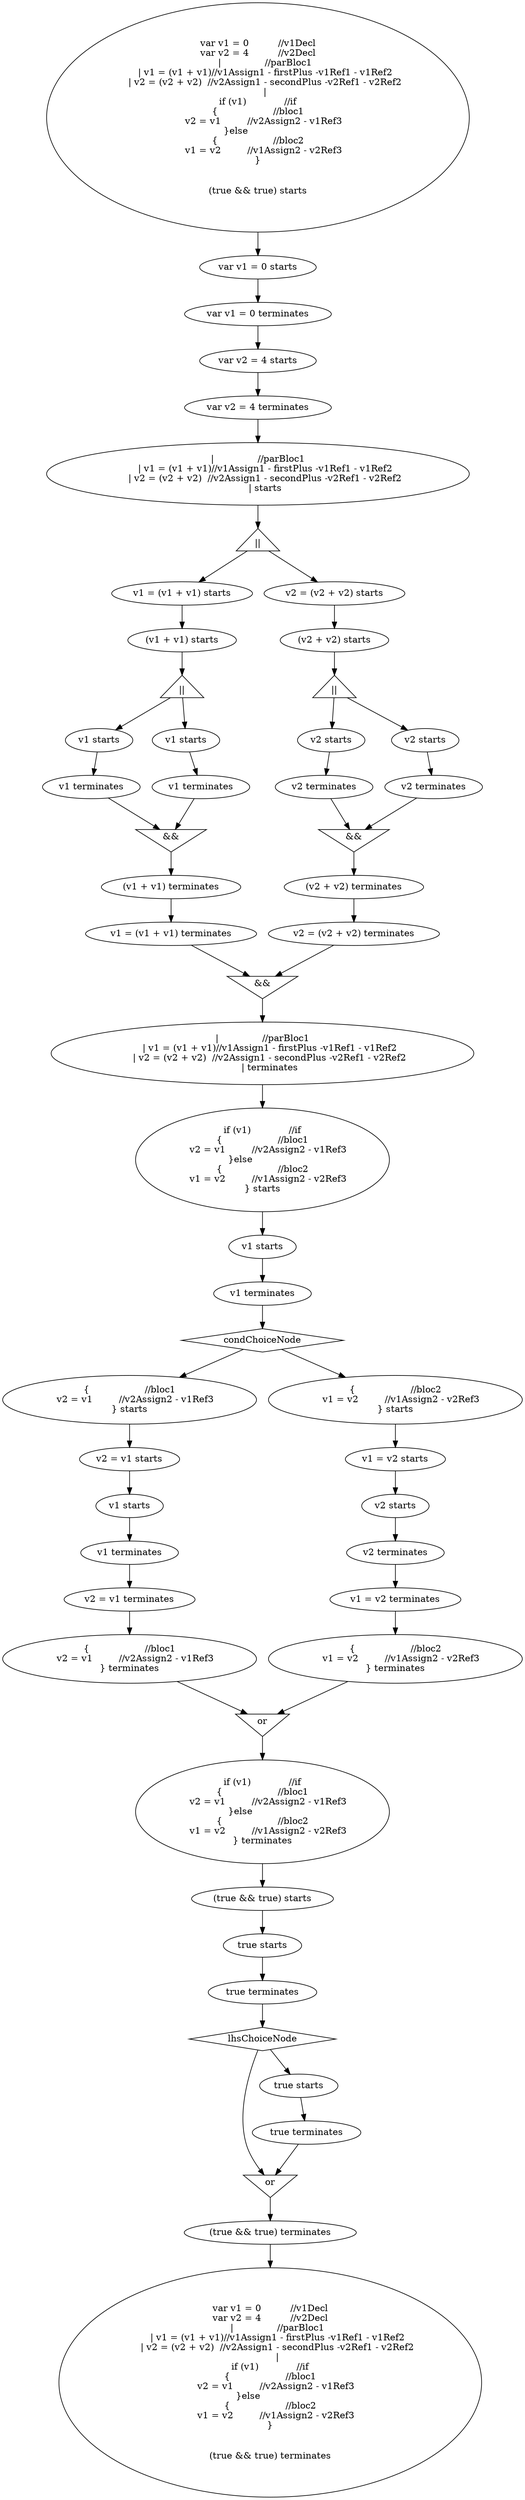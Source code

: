 digraph G {
  "0" [label="var v1 = 0          //v1Decl
var v2 = 4          //v2Decl
     |               //parBloc1
     | v1 = (v1 + v1)//v1Assign1 - firstPlus -v1Ref1 - v1Ref2
     | v2 = (v2 + v2)  //v2Assign1 - secondPlus -v2Ref1 - v2Ref2
     |
if (v1)             //if
{                   //bloc1
    v2 = v1         //v2Assign2 - v1Ref3
}else               
{                   //bloc2
    v1 = v2         //v1Assign2 - v2Ref3
}


(true && true) starts" shape="ellipse"];
  "1" [label="var v1 = 0          //v1Decl
var v2 = 4          //v2Decl
     |               //parBloc1
     | v1 = (v1 + v1)//v1Assign1 - firstPlus -v1Ref1 - v1Ref2
     | v2 = (v2 + v2)  //v2Assign1 - secondPlus -v2Ref1 - v2Ref2
     |
if (v1)             //if
{                   //bloc1
    v2 = v1         //v2Assign2 - v1Ref3
}else               
{                   //bloc2
    v1 = v2         //v1Assign2 - v2Ref3
}


(true && true) terminates" shape="ellipse"];
  "2" [label="var v1 = 0 starts" shape="ellipse"];
  "3" [label="var v1 = 0 terminates" shape="ellipse"];
  "4" [label="var v2 = 4 starts" shape="ellipse"];
  "5" [label="var v2 = 4 terminates" shape="ellipse"];
  "6" [label="|               //parBloc1
     | v1 = (v1 + v1)//v1Assign1 - firstPlus -v1Ref1 - v1Ref2
     | v2 = (v2 + v2)  //v2Assign1 - secondPlus -v2Ref1 - v2Ref2
     | starts" shape="ellipse"];
  "7" [label="|               //parBloc1
     | v1 = (v1 + v1)//v1Assign1 - firstPlus -v1Ref1 - v1Ref2
     | v2 = (v2 + v2)  //v2Assign1 - secondPlus -v2Ref1 - v2Ref2
     | terminates" shape="ellipse"];
  "8" [label="||" shape="triangle"];
  "30" [label="&&" shape="invtriangle"];
  "10" [label="v1 = (v1 + v1) starts" shape="ellipse"];
  "11" [label="v1 = (v1 + v1) terminates" shape="ellipse"];
  "12" [label="(v1 + v1) starts" shape="ellipse"];
  "13" [label="(v1 + v1) terminates" shape="ellipse"];
  "14" [label="||" shape="triangle"];
  "15" [label="v1 starts" shape="ellipse"];
  "16" [label="v1 terminates" shape="ellipse"];
  "17" [label="v1 starts" shape="ellipse"];
  "18" [label="v1 terminates" shape="ellipse"];
  "19" [label="&&" shape="invtriangle"];
  "20" [label="v2 = (v2 + v2) starts" shape="ellipse"];
  "21" [label="v2 = (v2 + v2) terminates" shape="ellipse"];
  "22" [label="(v2 + v2) starts" shape="ellipse"];
  "23" [label="(v2 + v2) terminates" shape="ellipse"];
  "24" [label="||" shape="triangle"];
  "25" [label="v2 starts" shape="ellipse"];
  "26" [label="v2 terminates" shape="ellipse"];
  "27" [label="v2 starts" shape="ellipse"];
  "28" [label="v2 terminates" shape="ellipse"];
  "29" [label="&&" shape="invtriangle"];
  "31" [label="if (v1)             //if
{                   //bloc1
    v2 = v1         //v2Assign2 - v1Ref3
}else               
{                   //bloc2
    v1 = v2         //v1Assign2 - v2Ref3
} starts" shape="ellipse"];
  "32" [label="if (v1)             //if
{                   //bloc1
    v2 = v1         //v2Assign2 - v1Ref3
}else               
{                   //bloc2
    v1 = v2         //v1Assign2 - v2Ref3
} terminates" shape="ellipse"];
  "33" [label="v1 starts" shape="ellipse"];
  "34" [label="v1 terminates" shape="ellipse"];
  "35" [label="condChoiceNode" shape="diamond"];
  "36" [label="{                   //bloc1
    v2 = v1         //v2Assign2 - v1Ref3
} starts" shape="ellipse"];
  "37" [label="{                   //bloc1
    v2 = v1         //v2Assign2 - v1Ref3
} terminates" shape="ellipse"];
  "38" [label="v2 = v1 starts" shape="ellipse"];
  "39" [label="v2 = v1 terminates" shape="ellipse"];
  "40" [label="v1 starts" shape="ellipse"];
  "41" [label="v1 terminates" shape="ellipse"];
  "42" [label="{                   //bloc2
    v1 = v2         //v1Assign2 - v2Ref3
} starts" shape="ellipse"];
  "43" [label="{                   //bloc2
    v1 = v2         //v1Assign2 - v2Ref3
} terminates" shape="ellipse"];
  "44" [label="v1 = v2 starts" shape="ellipse"];
  "45" [label="v1 = v2 terminates" shape="ellipse"];
  "46" [label="v2 starts" shape="ellipse"];
  "47" [label="v2 terminates" shape="ellipse"];
  "48" [label="or" shape="invtriangle"];
  "49" [label="(true && true) starts" shape="ellipse"];
  "50" [label="(true && true) terminates" shape="ellipse"];
  "51" [label="or" shape="invtriangle"];
  "52" [label="true starts" shape="ellipse"];
  "53" [label="true terminates" shape="ellipse"];
  "54" [label="lhsChoiceNode" shape="diamond"];
  "55" [label="true starts" shape="ellipse"];
  "56" [label="true terminates" shape="ellipse"];
  "2" -> "3" [label=""];
  "0" -> "2" [label=""];
  "4" -> "5" [label=""];
  "3" -> "4" [label=""];
  "6" -> "8" [label=""];
  "12" -> "14" [label=""];
  "15" -> "16" [label=""];
  "14" -> "15" [label=""];
  "17" -> "18" [label=""];
  "14" -> "17" [label=""];
  "16" -> "19" [label=""];
  "18" -> "19" [label=""];
  "19" -> "13" [label=""];
  "10" -> "12" [label=""];
  "13" -> "11" [label=""];
  "8" -> "10" [label=""];
  "11" -> "30" [label=""];
  "22" -> "24" [label=""];
  "25" -> "26" [label=""];
  "24" -> "25" [label=""];
  "27" -> "28" [label=""];
  "24" -> "27" [label=""];
  "26" -> "29" [label=""];
  "28" -> "29" [label=""];
  "29" -> "23" [label=""];
  "20" -> "22" [label=""];
  "23" -> "21" [label=""];
  "8" -> "20" [label=""];
  "21" -> "30" [label=""];
  "30" -> "7" [label=""];
  "5" -> "6" [label=""];
  "33" -> "34" [label=""];
  "31" -> "33" [label=""];
  "34" -> "35" [label=""];
  "40" -> "41" [label=""];
  "38" -> "40" [label=""];
  "41" -> "39" [label=""];
  "36" -> "38" [label=""];
  "39" -> "37" [label=""];
  "35" -> "36" [label=""];
  "46" -> "47" [label=""];
  "44" -> "46" [label=""];
  "47" -> "45" [label=""];
  "42" -> "44" [label=""];
  "45" -> "43" [label=""];
  "35" -> "42" [label=""];
  "43" -> "48" [label=""];
  "37" -> "48" [label=""];
  "48" -> "32" [label=""];
  "7" -> "31" [label=""];
  "51" -> "50" [label=""];
  "52" -> "53" [label=""];
  "49" -> "52" [label=""];
  "53" -> "54" [label=""];
  "55" -> "56" [label=""];
  "54" -> "55" [label=""];
  "54" -> "51" [label=""];
  "56" -> "51" [label=""];
  "32" -> "49" [label=""];
  "50" -> "1" [label=""];
}
